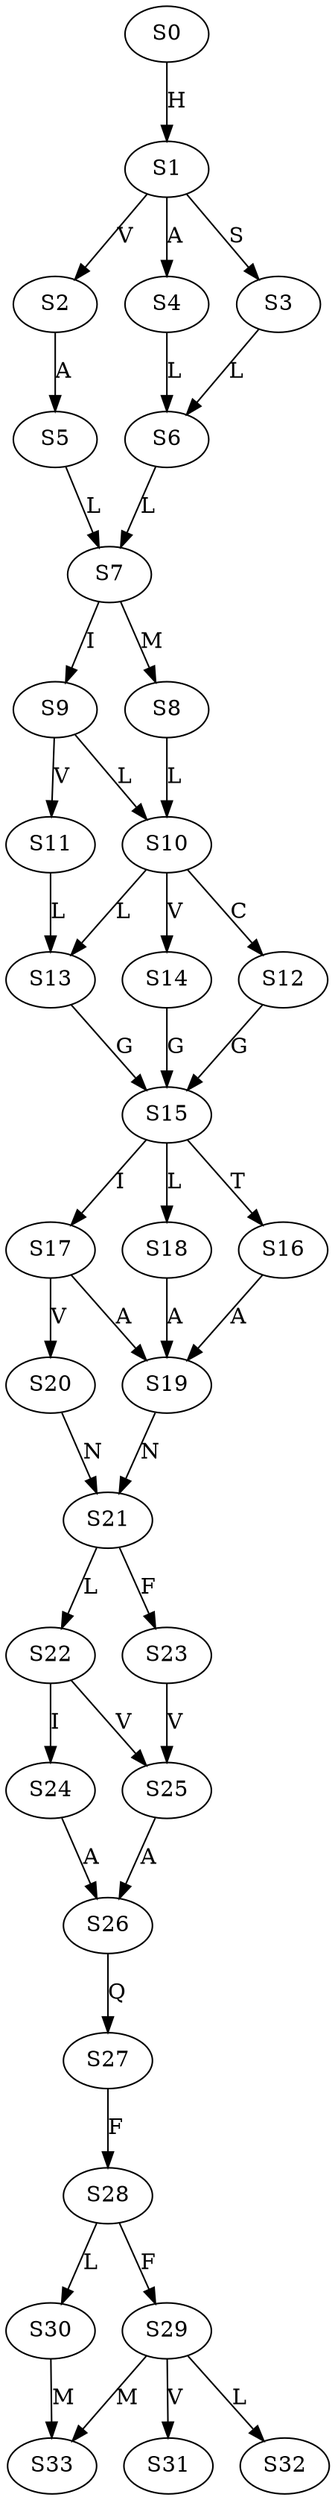 strict digraph  {
	S0 -> S1 [ label = H ];
	S1 -> S2 [ label = V ];
	S1 -> S3 [ label = S ];
	S1 -> S4 [ label = A ];
	S2 -> S5 [ label = A ];
	S3 -> S6 [ label = L ];
	S4 -> S6 [ label = L ];
	S5 -> S7 [ label = L ];
	S6 -> S7 [ label = L ];
	S7 -> S8 [ label = M ];
	S7 -> S9 [ label = I ];
	S8 -> S10 [ label = L ];
	S9 -> S10 [ label = L ];
	S9 -> S11 [ label = V ];
	S10 -> S12 [ label = C ];
	S10 -> S13 [ label = L ];
	S10 -> S14 [ label = V ];
	S11 -> S13 [ label = L ];
	S12 -> S15 [ label = G ];
	S13 -> S15 [ label = G ];
	S14 -> S15 [ label = G ];
	S15 -> S16 [ label = T ];
	S15 -> S17 [ label = I ];
	S15 -> S18 [ label = L ];
	S16 -> S19 [ label = A ];
	S17 -> S19 [ label = A ];
	S17 -> S20 [ label = V ];
	S18 -> S19 [ label = A ];
	S19 -> S21 [ label = N ];
	S20 -> S21 [ label = N ];
	S21 -> S22 [ label = L ];
	S21 -> S23 [ label = F ];
	S22 -> S24 [ label = I ];
	S22 -> S25 [ label = V ];
	S23 -> S25 [ label = V ];
	S24 -> S26 [ label = A ];
	S25 -> S26 [ label = A ];
	S26 -> S27 [ label = Q ];
	S27 -> S28 [ label = F ];
	S28 -> S29 [ label = F ];
	S28 -> S30 [ label = L ];
	S29 -> S31 [ label = V ];
	S29 -> S32 [ label = L ];
	S29 -> S33 [ label = M ];
	S30 -> S33 [ label = M ];
}
